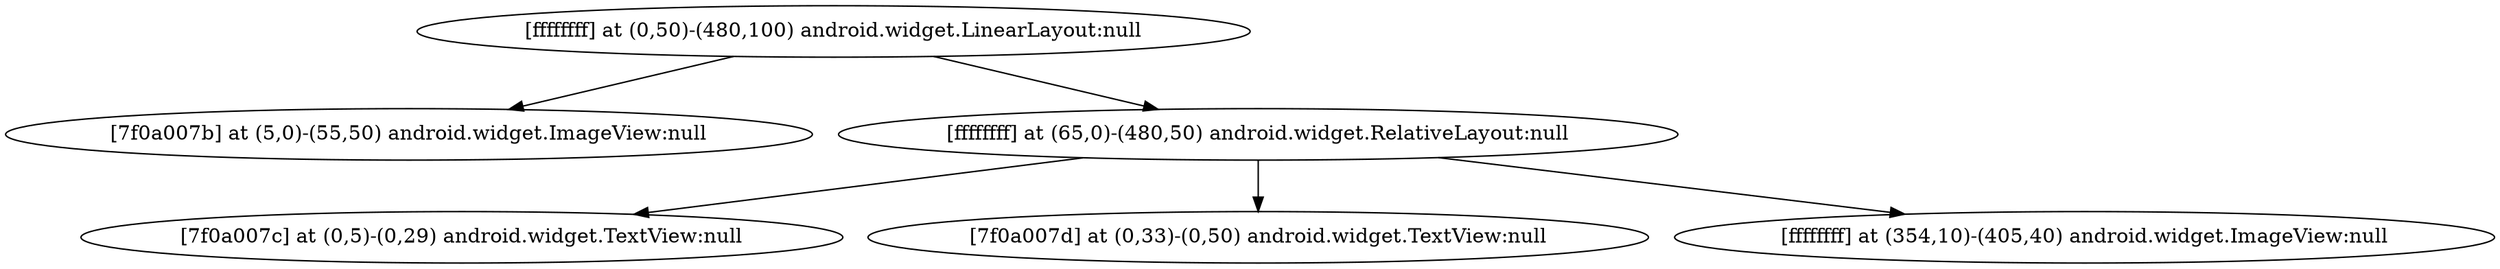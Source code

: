 strict digraph G {
  1 [ label="[ffffffff] at (0,50)-(480,100) android.widget.LinearLayout:null" ];
  2 [ label="[7f0a007b] at (5,0)-(55,50) android.widget.ImageView:null" ];
  3 [ label="[ffffffff] at (65,0)-(480,50) android.widget.RelativeLayout:null" ];
  4 [ label="[7f0a007c] at (0,5)-(0,29) android.widget.TextView:null" ];
  5 [ label="[7f0a007d] at (0,33)-(0,50) android.widget.TextView:null" ];
  6 [ label="[ffffffff] at (354,10)-(405,40) android.widget.ImageView:null" ];
  1 -> 2;
  1 -> 3;
  3 -> 4;
  3 -> 5;
  3 -> 6;
}
